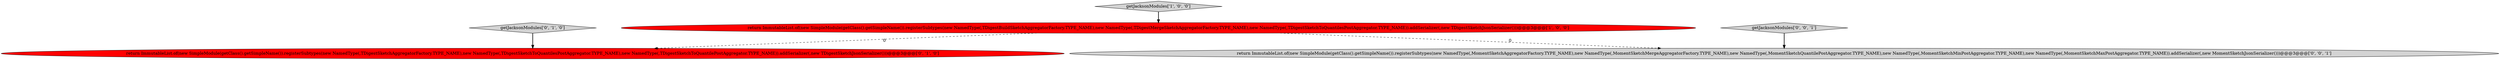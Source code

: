 digraph {
4 [style = filled, label = "return ImmutableList.of(new SimpleModule(getClass().getSimpleName()).registerSubtypes(new NamedType(,MomentSketchAggregatorFactory.TYPE_NAME),new NamedType(,MomentSketchMergeAggregatorFactory.TYPE_NAME),new NamedType(,MomentSketchQuantilePostAggregator.TYPE_NAME),new NamedType(,MomentSketchMinPostAggregator.TYPE_NAME),new NamedType(,MomentSketchMaxPostAggregator.TYPE_NAME)).addSerializer(,new MomentSketchJsonSerializer()))@@@3@@@['0', '0', '1']", fillcolor = lightgray, shape = ellipse image = "AAA0AAABBB3BBB"];
0 [style = filled, label = "getJacksonModules['1', '0', '0']", fillcolor = lightgray, shape = diamond image = "AAA0AAABBB1BBB"];
3 [style = filled, label = "return ImmutableList.of(new SimpleModule(getClass().getSimpleName()).registerSubtypes(new NamedType(,TDigestSketchAggregatorFactory.TYPE_NAME),new NamedType(,TDigestSketchToQuantilesPostAggregator.TYPE_NAME),new NamedType(,TDigestSketchToQuantilePostAggregator.TYPE_NAME)).addSerializer(,new TDigestSketchJsonSerializer()))@@@3@@@['0', '1', '0']", fillcolor = red, shape = ellipse image = "AAA1AAABBB2BBB"];
1 [style = filled, label = "return ImmutableList.of(new SimpleModule(getClass().getSimpleName()).registerSubtypes(new NamedType(,TDigestBuildSketchAggregatorFactory.TYPE_NAME),new NamedType(,TDigestMergeSketchAggregatorFactory.TYPE_NAME),new NamedType(,TDigestSketchToQuantilesPostAggregator.TYPE_NAME)).addSerializer(,new TDigestSketchJsonSerializer()))@@@3@@@['1', '0', '0']", fillcolor = red, shape = ellipse image = "AAA1AAABBB1BBB"];
5 [style = filled, label = "getJacksonModules['0', '0', '1']", fillcolor = lightgray, shape = diamond image = "AAA0AAABBB3BBB"];
2 [style = filled, label = "getJacksonModules['0', '1', '0']", fillcolor = lightgray, shape = diamond image = "AAA0AAABBB2BBB"];
1->4 [style = dashed, label="0"];
1->3 [style = dashed, label="0"];
0->1 [style = bold, label=""];
5->4 [style = bold, label=""];
2->3 [style = bold, label=""];
}
